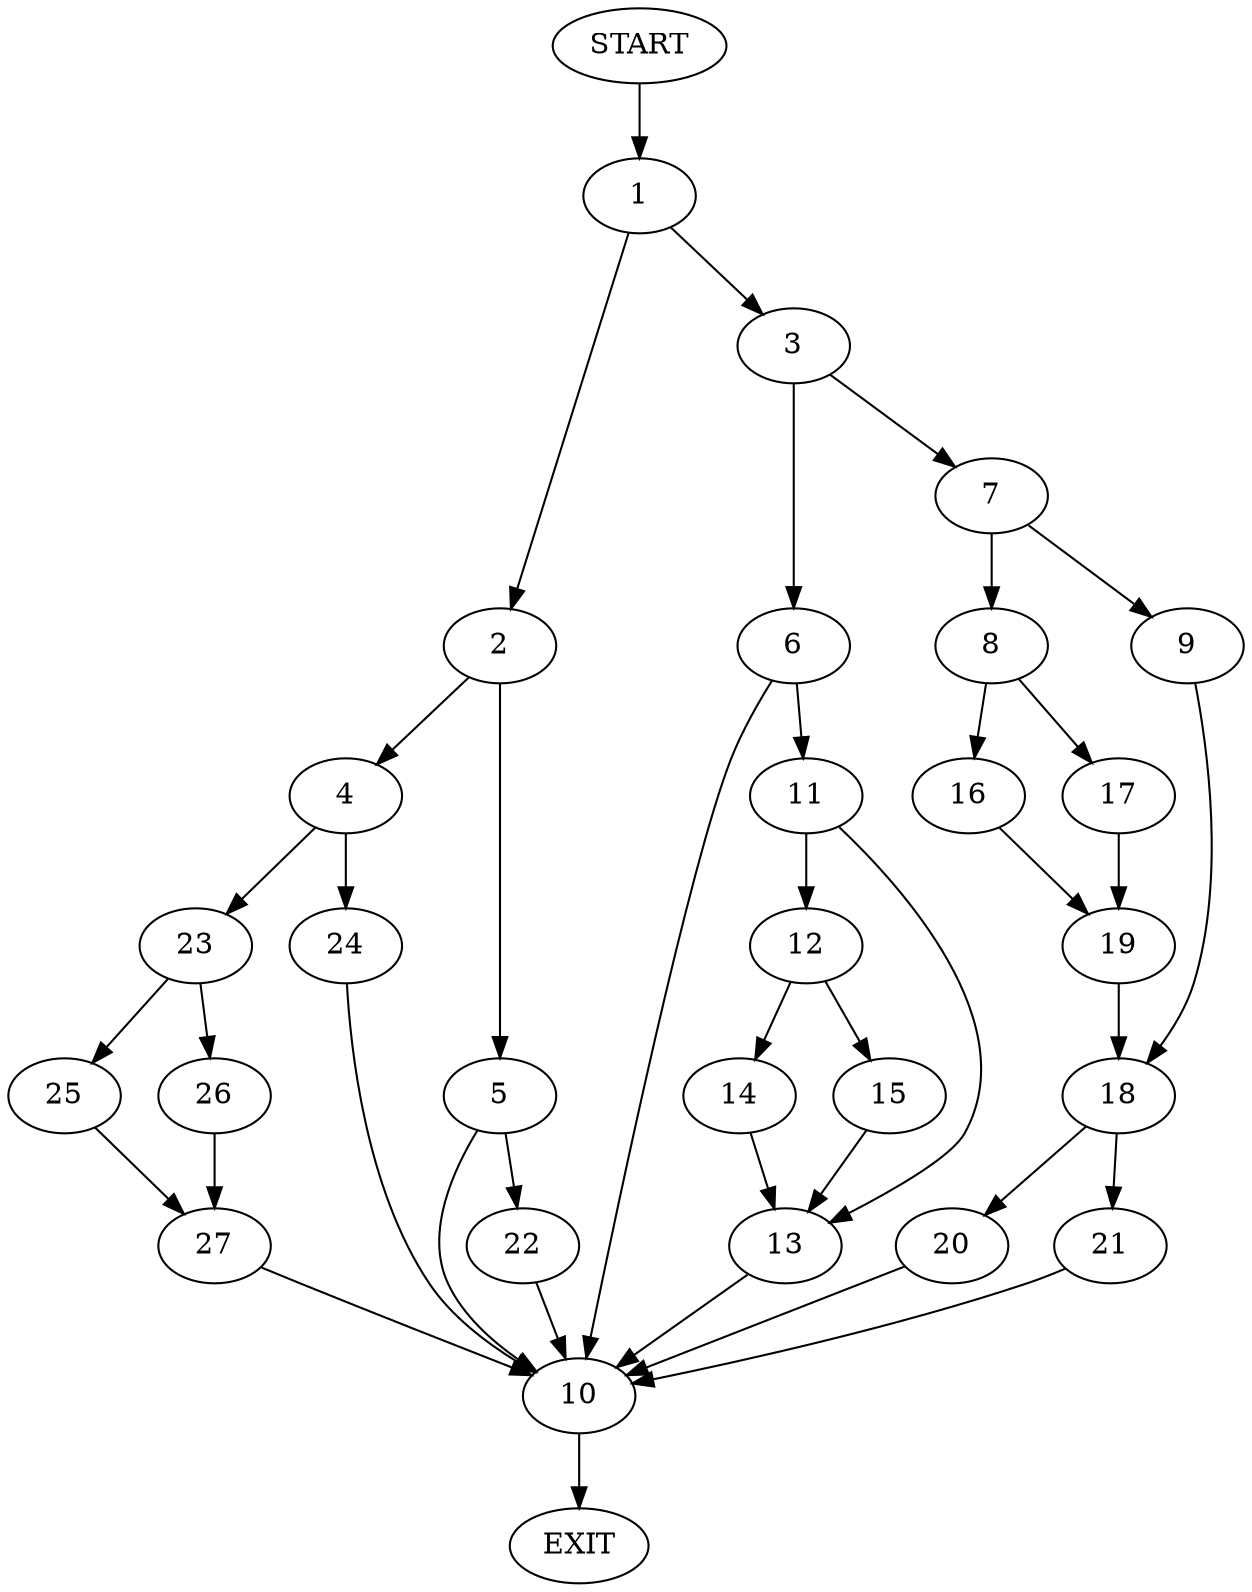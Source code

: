 digraph {
0 [label="START"]
28 [label="EXIT"]
0 -> 1
1 -> 2
1 -> 3
2 -> 4
2 -> 5
3 -> 6
3 -> 7
7 -> 8
7 -> 9
6 -> 10
6 -> 11
11 -> 12
11 -> 13
10 -> 28
12 -> 14
12 -> 15
13 -> 10
15 -> 13
14 -> 13
8 -> 16
8 -> 17
9 -> 18
17 -> 19
16 -> 19
19 -> 18
18 -> 20
18 -> 21
20 -> 10
21 -> 10
5 -> 10
5 -> 22
4 -> 23
4 -> 24
22 -> 10
23 -> 25
23 -> 26
24 -> 10
26 -> 27
25 -> 27
27 -> 10
}

